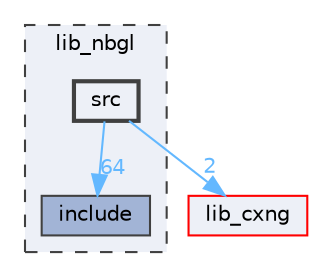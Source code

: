 digraph "lib_nbgl/src"
{
 // LATEX_PDF_SIZE
  bgcolor="transparent";
  edge [fontname=Helvetica,fontsize=10,labelfontname=Helvetica,labelfontsize=10];
  node [fontname=Helvetica,fontsize=10,shape=box,height=0.2,width=0.4];
  compound=true
  subgraph clusterdir_70f033685b4033bc51223622e499ec5c {
    graph [ bgcolor="#edf0f7", pencolor="grey25", label="lib_nbgl", fontname=Helvetica,fontsize=10 style="filled,dashed", URL="dir_70f033685b4033bc51223622e499ec5c.html",tooltip=""]
  dir_7ee03b9a2f92871fb2b914273d913042 [label="include", fillcolor="#a2b4d6", color="grey25", style="filled", URL="dir_7ee03b9a2f92871fb2b914273d913042.html",tooltip=""];
  dir_679f73f3e6a6e8ee1a0df28c6ebf3005 [label="src", fillcolor="#edf0f7", color="grey25", style="filled,bold", URL="dir_679f73f3e6a6e8ee1a0df28c6ebf3005.html",tooltip=""];
  }
  dir_f19cb56d6ecfeb72444413e62ae31a52 [label="lib_cxng", fillcolor="#edf0f7", color="red", style="filled", URL="dir_f19cb56d6ecfeb72444413e62ae31a52.html",tooltip=""];
  dir_679f73f3e6a6e8ee1a0df28c6ebf3005->dir_7ee03b9a2f92871fb2b914273d913042 [headlabel="64", labeldistance=1.5 headhref="dir_000029_000013.html" color="steelblue1" fontcolor="steelblue1"];
  dir_679f73f3e6a6e8ee1a0df28c6ebf3005->dir_f19cb56d6ecfeb72444413e62ae31a52 [headlabel="2", labeldistance=1.5 headhref="dir_000029_000018.html" color="steelblue1" fontcolor="steelblue1"];
}
